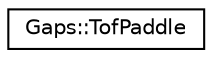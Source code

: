 digraph "Graphical Class Hierarchy"
{
 // LATEX_PDF_SIZE
  edge [fontname="Helvetica",fontsize="10",labelfontname="Helvetica",labelfontsize="10"];
  node [fontname="Helvetica",fontsize="10",shape=record];
  rankdir="LR";
  Node0 [label="Gaps::TofPaddle",height=0.2,width=0.4,color="black", fillcolor="white", style="filled",URL="$structGaps_1_1TofPaddle.html",tooltip=" "];
}
